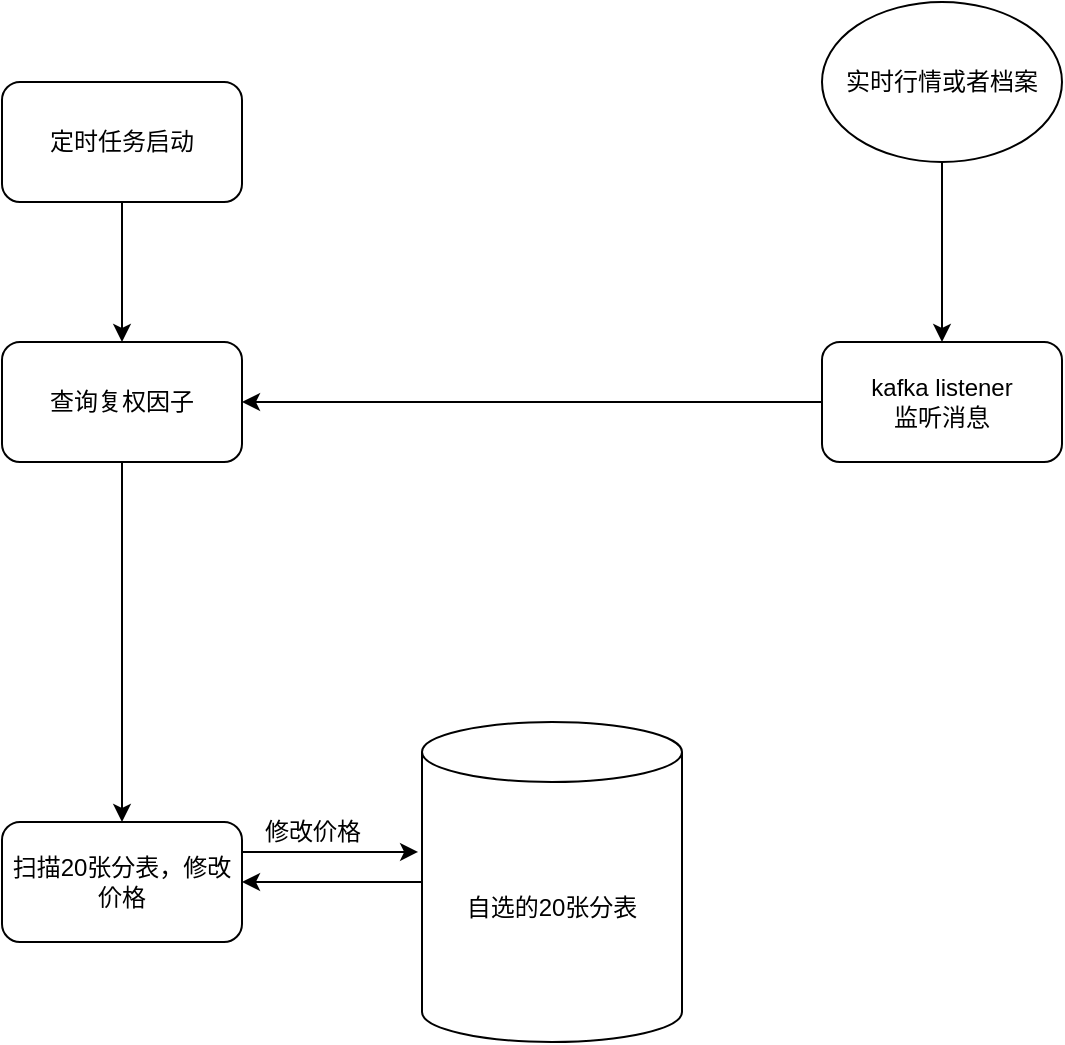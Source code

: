 <mxfile version="26.0.4">
  <diagram id="x0qA1Lj4RplWPmRNw9oy" name="第 1 页">
    <mxGraphModel dx="954" dy="488" grid="1" gridSize="10" guides="1" tooltips="1" connect="1" arrows="1" fold="1" page="1" pageScale="1" pageWidth="827" pageHeight="1169" math="0" shadow="0">
      <root>
        <mxCell id="0" />
        <mxCell id="1" parent="0" />
        <mxCell id="J1Hk7OOTRyI66UzLU9G0-3" value="" style="edgeStyle=orthogonalEdgeStyle;rounded=0;orthogonalLoop=1;jettySize=auto;html=1;" edge="1" parent="1" source="J1Hk7OOTRyI66UzLU9G0-1" target="J1Hk7OOTRyI66UzLU9G0-2">
          <mxGeometry relative="1" as="geometry" />
        </mxCell>
        <mxCell id="J1Hk7OOTRyI66UzLU9G0-1" value="定时任务启动" style="rounded=1;whiteSpace=wrap;html=1;" vertex="1" parent="1">
          <mxGeometry x="190" y="60" width="120" height="60" as="geometry" />
        </mxCell>
        <mxCell id="J1Hk7OOTRyI66UzLU9G0-13" value="" style="edgeStyle=orthogonalEdgeStyle;rounded=0;orthogonalLoop=1;jettySize=auto;html=1;" edge="1" parent="1" source="J1Hk7OOTRyI66UzLU9G0-2" target="J1Hk7OOTRyI66UzLU9G0-12">
          <mxGeometry relative="1" as="geometry" />
        </mxCell>
        <mxCell id="J1Hk7OOTRyI66UzLU9G0-2" value="查询复权因子" style="rounded=1;whiteSpace=wrap;html=1;" vertex="1" parent="1">
          <mxGeometry x="190" y="190" width="120" height="60" as="geometry" />
        </mxCell>
        <mxCell id="J1Hk7OOTRyI66UzLU9G0-8" value="" style="edgeStyle=orthogonalEdgeStyle;rounded=0;orthogonalLoop=1;jettySize=auto;html=1;entryX=1;entryY=0.5;entryDx=0;entryDy=0;" edge="1" parent="1" source="J1Hk7OOTRyI66UzLU9G0-7" target="J1Hk7OOTRyI66UzLU9G0-2">
          <mxGeometry relative="1" as="geometry">
            <mxPoint x="320" y="220" as="targetPoint" />
          </mxGeometry>
        </mxCell>
        <mxCell id="J1Hk7OOTRyI66UzLU9G0-7" value="kafka listener&lt;div&gt;监听消息&lt;/div&gt;" style="rounded=1;whiteSpace=wrap;html=1;" vertex="1" parent="1">
          <mxGeometry x="600" y="190" width="120" height="60" as="geometry" />
        </mxCell>
        <mxCell id="J1Hk7OOTRyI66UzLU9G0-10" value="" style="edgeStyle=orthogonalEdgeStyle;rounded=0;orthogonalLoop=1;jettySize=auto;html=1;" edge="1" parent="1" source="J1Hk7OOTRyI66UzLU9G0-9" target="J1Hk7OOTRyI66UzLU9G0-7">
          <mxGeometry relative="1" as="geometry" />
        </mxCell>
        <mxCell id="J1Hk7OOTRyI66UzLU9G0-9" value="实时行情或者档案" style="ellipse;whiteSpace=wrap;html=1;" vertex="1" parent="1">
          <mxGeometry x="600" y="20" width="120" height="80" as="geometry" />
        </mxCell>
        <mxCell id="J1Hk7OOTRyI66UzLU9G0-16" style="edgeStyle=orthogonalEdgeStyle;rounded=0;orthogonalLoop=1;jettySize=auto;html=1;exitX=0;exitY=0.5;exitDx=0;exitDy=0;exitPerimeter=0;entryX=1;entryY=0.5;entryDx=0;entryDy=0;" edge="1" parent="1" source="J1Hk7OOTRyI66UzLU9G0-11" target="J1Hk7OOTRyI66UzLU9G0-12">
          <mxGeometry relative="1" as="geometry" />
        </mxCell>
        <mxCell id="J1Hk7OOTRyI66UzLU9G0-11" value="自选的20张分表" style="shape=cylinder3;whiteSpace=wrap;html=1;boundedLbl=1;backgroundOutline=1;size=15;" vertex="1" parent="1">
          <mxGeometry x="400" y="380" width="130" height="160" as="geometry" />
        </mxCell>
        <mxCell id="J1Hk7OOTRyI66UzLU9G0-12" value="扫描20张分表，修改价格" style="rounded=1;whiteSpace=wrap;html=1;" vertex="1" parent="1">
          <mxGeometry x="190" y="430" width="120" height="60" as="geometry" />
        </mxCell>
        <mxCell id="J1Hk7OOTRyI66UzLU9G0-15" style="edgeStyle=orthogonalEdgeStyle;rounded=0;orthogonalLoop=1;jettySize=auto;html=1;exitX=1;exitY=0.25;exitDx=0;exitDy=0;entryX=-0.015;entryY=0.406;entryDx=0;entryDy=0;entryPerimeter=0;" edge="1" parent="1" source="J1Hk7OOTRyI66UzLU9G0-12" target="J1Hk7OOTRyI66UzLU9G0-11">
          <mxGeometry relative="1" as="geometry" />
        </mxCell>
        <mxCell id="J1Hk7OOTRyI66UzLU9G0-17" value="修改价格" style="text;html=1;align=center;verticalAlign=middle;resizable=0;points=[];autosize=1;strokeColor=none;fillColor=none;" vertex="1" parent="1">
          <mxGeometry x="310" y="420" width="70" height="30" as="geometry" />
        </mxCell>
      </root>
    </mxGraphModel>
  </diagram>
</mxfile>
